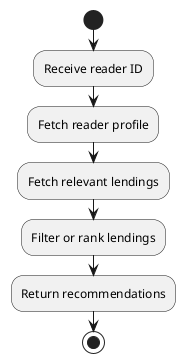 
@startuml
start
:Receive reader ID;
:Fetch reader profile;
:Fetch relevant lendings;
:Filter or rank lendings;
:Return recommendations;
stop
@enduml
